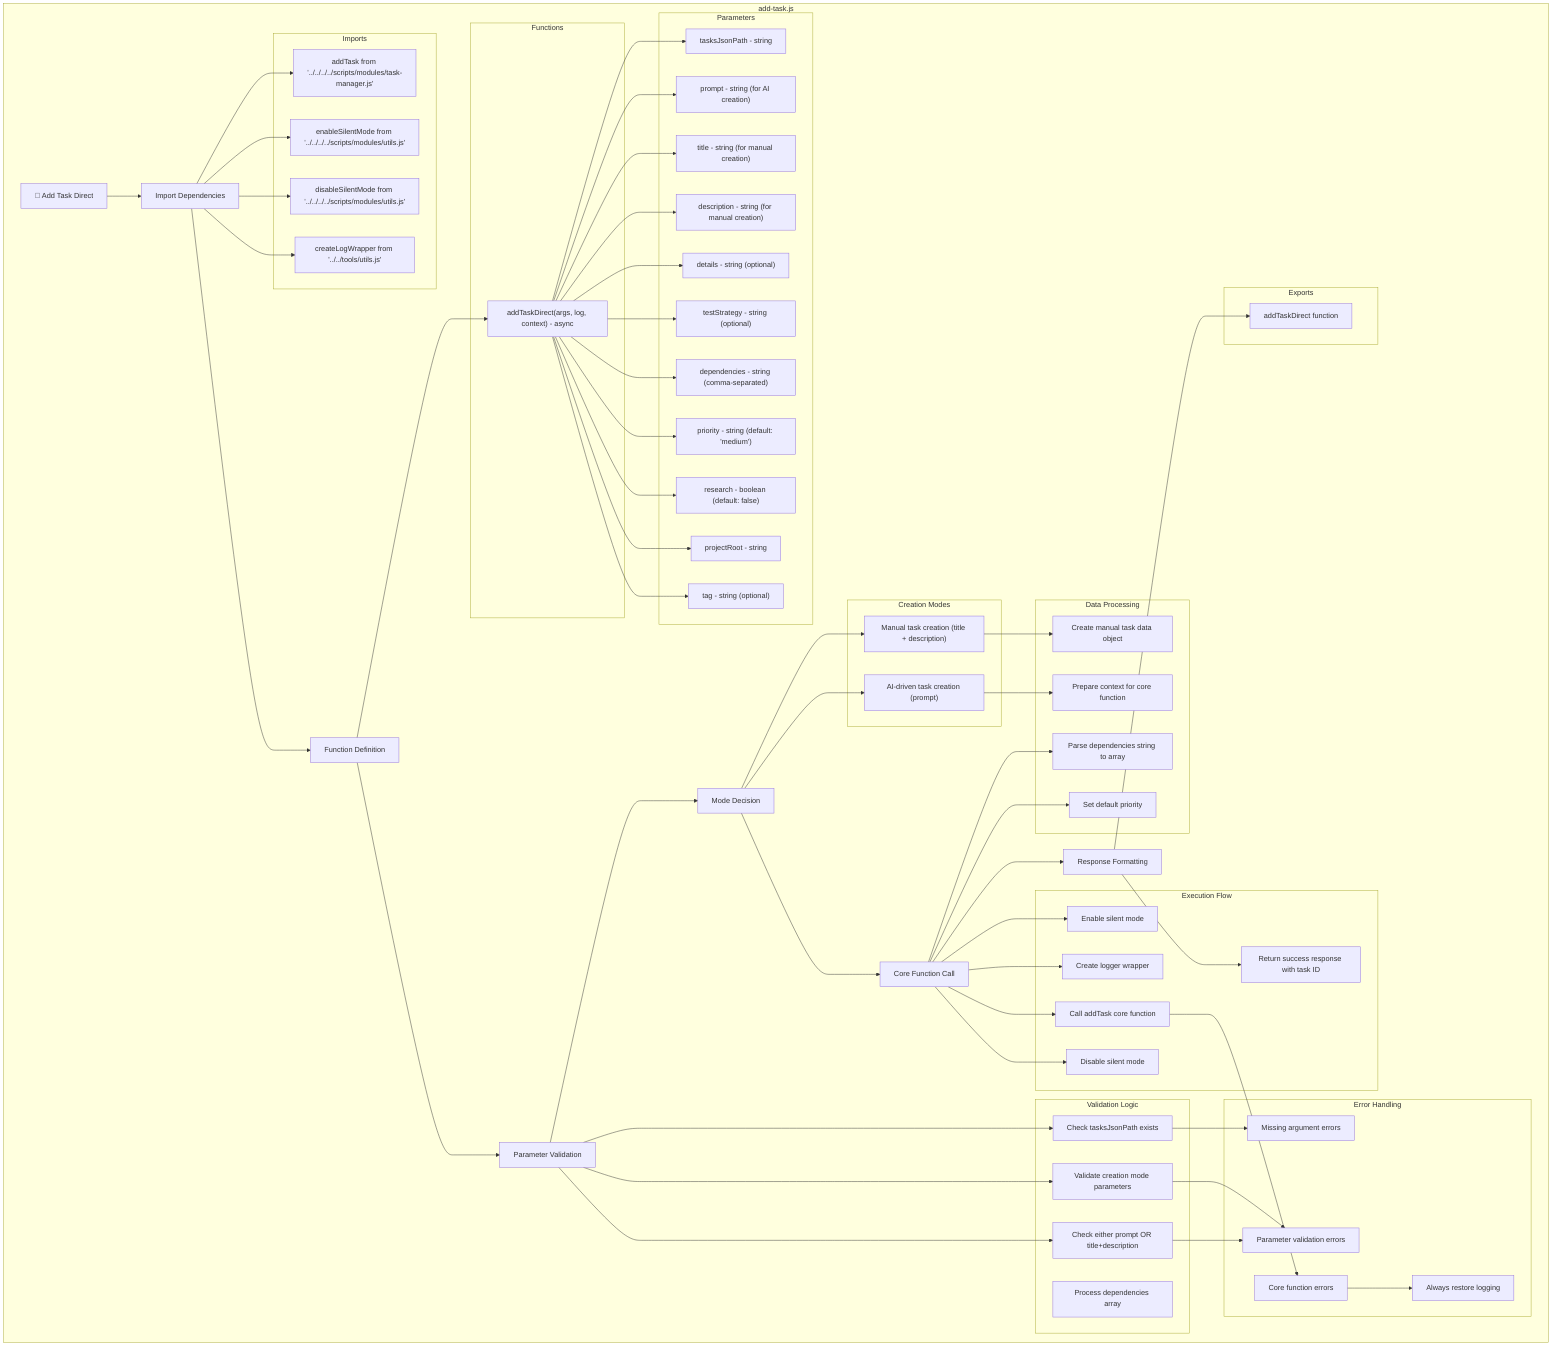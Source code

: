 flowchart TD
    subgraph "add-task.js"
        A["📝 Add Task Direct"] --> B["Import Dependencies"]
        B --> C["Function Definition"]
        C --> D["Parameter Validation"]
        D --> E["Mode Decision"]
        E --> F["Core Function Call"]
        F --> G["Response Formatting"]
        
        subgraph "Imports"
            I1["addTask from '../../../../scripts/modules/task-manager.js'"]
            I2["enableSilentMode from '../../../../scripts/modules/utils.js'"]
            I3["disableSilentMode from '../../../../scripts/modules/utils.js'"]
            I4["createLogWrapper from '../../tools/utils.js'"]
        end
        
        subgraph "Functions"
            F1["addTaskDirect(args, log, context) - async"]
        end
        
        subgraph "Parameters"
            P1["tasksJsonPath - string"]
            P2["prompt - string (for AI creation)"]
            P3["title - string (for manual creation)"]
            P4["description - string (for manual creation)"]
            P5["details - string (optional)"]
            P6["testStrategy - string (optional)"]
            P7["dependencies - string (comma-separated)"]
            P8["priority - string (default: 'medium')"]
            P9["research - boolean (default: false)"]
            P10["projectRoot - string"]
            P11["tag - string (optional)"]
        end
        
        subgraph "Creation Modes"
            MODE1["Manual task creation (title + description)"]
            MODE2["AI-driven task creation (prompt)"]
        end
        
        subgraph "Data Processing"
            PROC1["Parse dependencies string to array"]
            PROC2["Set default priority"]
            PROC3["Create manual task data object"]
            PROC4["Prepare context for core function"]
        end
        
        subgraph "Validation Logic"
            V1["Check tasksJsonPath exists"]
            V2["Validate creation mode parameters"]
            V3["Check either prompt OR title+description"]
            V4["Process dependencies array"]
        end
        
        subgraph "Execution Flow"
            EX1["Enable silent mode"]
            EX2["Create logger wrapper"]
            EX3["Call addTask core function"]
            EX4["Disable silent mode"]
            EX5["Return success response with task ID"]
        end
        
        subgraph "Error Handling"
            ERR1["Missing argument errors"]
            ERR2["Parameter validation errors"]
            ERR3["Core function errors"]
            ERR4["Always restore logging"]
        end
        
        subgraph "Exports"
            EXP1["addTaskDirect function"]
        end
        
        B --> I1
        B --> I2
        B --> I3
        B --> I4
        C --> F1
        F1 --> P1
        F1 --> P2
        F1 --> P3
        F1 --> P4
        F1 --> P5
        F1 --> P6
        F1 --> P7
        F1 --> P8
        F1 --> P9
        F1 --> P10
        F1 --> P11
        D --> V1
        D --> V2
        D --> V3
        E --> MODE1
        E --> MODE2
        MODE1 --> PROC3
        MODE2 --> PROC4
        F --> PROC1
        F --> PROC2
        F --> EX1
        F --> EX2
        F --> EX3
        F --> EX4
        G --> EX5
        V1 --> ERR1
        V2 --> ERR2
        V3 --> ERR2
        EX3 --> ERR3
        ERR3 --> ERR4
        G --> EXP1
    end